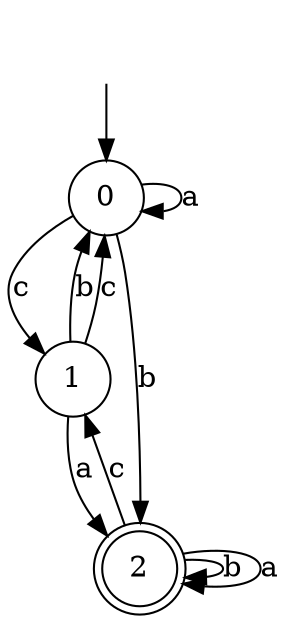 digraph g {
__start [label=""shape=none]
	0[shape="circle" label="0"]
	1[shape="circle" label="1"]
	2[shape="doublecircle" label="2"]
__start -> 0
	0->2 [label="b"]
	0->1 [label="c"]
	0->0 [label="a"]
	1->0 [label="b"]
	1->0 [label="c"]
	1->2 [label="a"]
	2->2 [label="b"]
	2->1 [label="c"]
	2->2 [label="a"]
}